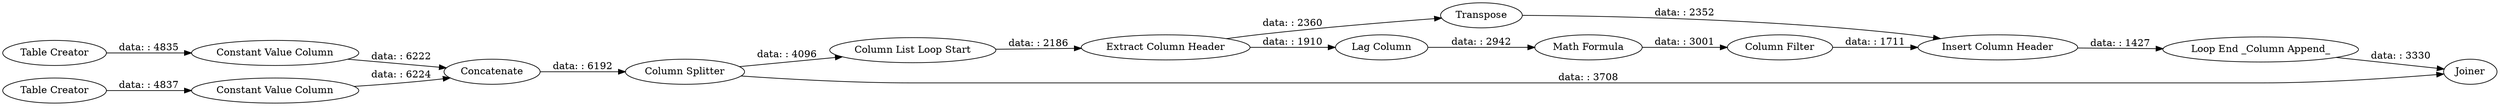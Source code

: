 digraph {
	"2270144224822063142_5" [label=Concatenate]
	"2270144224822063142_9" [label="Column Splitter"]
	"2270144224822063142_6" [label="Column List Loop Start"]
	"2270144224822063142_4" [label="Constant Value Column"]
	"2270144224822063142_13" [label="Insert Column Header"]
	"2270144224822063142_10" [label="Extract Column Header"]
	"2270144224822063142_1" [label="Table Creator"]
	"2270144224822063142_11" [label="Math Formula"]
	"2270144224822063142_14" [label=Transpose]
	"2270144224822063142_7" [label="Loop End _Column Append_"]
	"2270144224822063142_3" [label="Constant Value Column"]
	"2270144224822063142_12" [label="Column Filter"]
	"2270144224822063142_8" [label="Lag Column"]
	"2270144224822063142_15" [label=Joiner]
	"2270144224822063142_2" [label="Table Creator"]
	"2270144224822063142_9" -> "2270144224822063142_15" [label="data: : 3708"]
	"2270144224822063142_10" -> "2270144224822063142_14" [label="data: : 2360"]
	"2270144224822063142_7" -> "2270144224822063142_15" [label="data: : 3330"]
	"2270144224822063142_4" -> "2270144224822063142_5" [label="data: : 6222"]
	"2270144224822063142_9" -> "2270144224822063142_6" [label="data: : 4096"]
	"2270144224822063142_2" -> "2270144224822063142_4" [label="data: : 4835"]
	"2270144224822063142_11" -> "2270144224822063142_12" [label="data: : 3001"]
	"2270144224822063142_10" -> "2270144224822063142_8" [label="data: : 1910"]
	"2270144224822063142_1" -> "2270144224822063142_3" [label="data: : 4837"]
	"2270144224822063142_3" -> "2270144224822063142_5" [label="data: : 6224"]
	"2270144224822063142_12" -> "2270144224822063142_13" [label="data: : 1711"]
	"2270144224822063142_8" -> "2270144224822063142_11" [label="data: : 2942"]
	"2270144224822063142_5" -> "2270144224822063142_9" [label="data: : 6192"]
	"2270144224822063142_6" -> "2270144224822063142_10" [label="data: : 2186"]
	"2270144224822063142_14" -> "2270144224822063142_13" [label="data: : 2352"]
	"2270144224822063142_13" -> "2270144224822063142_7" [label="data: : 1427"]
	rankdir=LR
}
